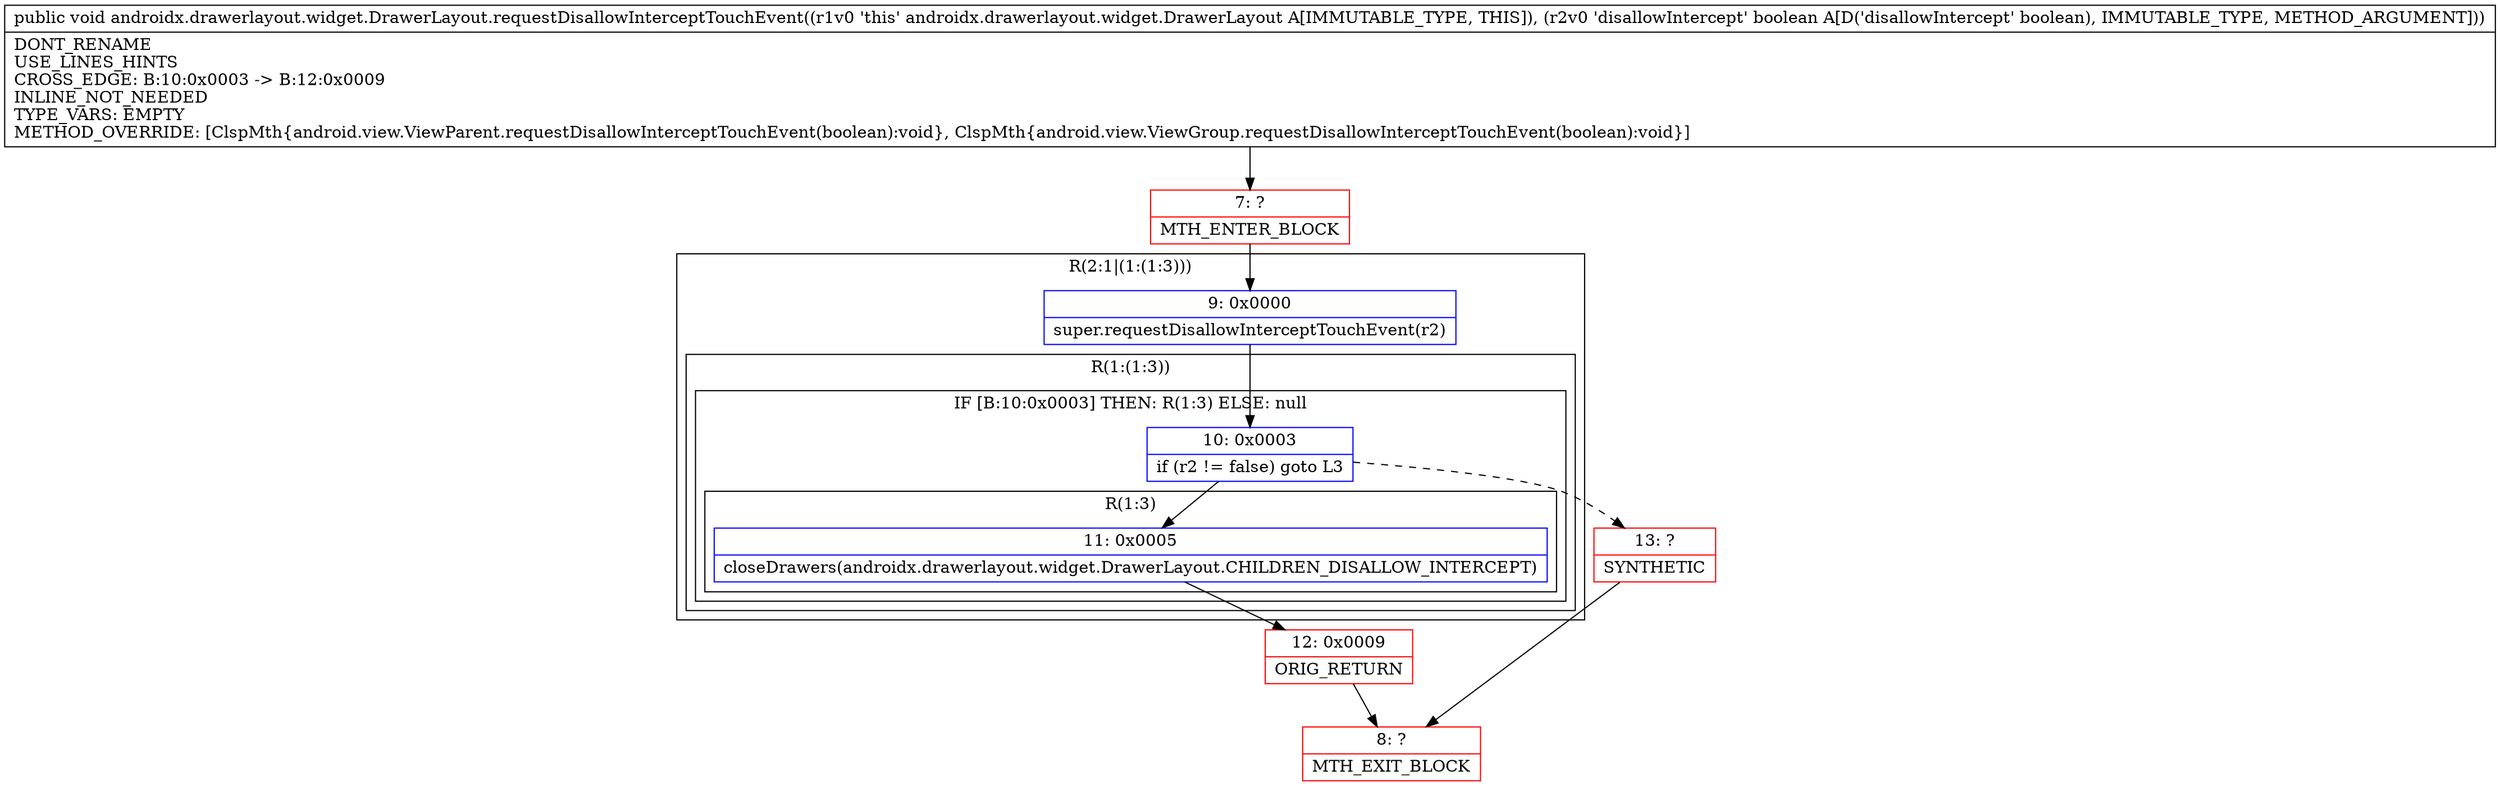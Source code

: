 digraph "CFG forandroidx.drawerlayout.widget.DrawerLayout.requestDisallowInterceptTouchEvent(Z)V" {
subgraph cluster_Region_571460267 {
label = "R(2:1|(1:(1:3)))";
node [shape=record,color=blue];
Node_9 [shape=record,label="{9\:\ 0x0000|super.requestDisallowInterceptTouchEvent(r2)\l}"];
subgraph cluster_Region_620452907 {
label = "R(1:(1:3))";
node [shape=record,color=blue];
subgraph cluster_IfRegion_1562446888 {
label = "IF [B:10:0x0003] THEN: R(1:3) ELSE: null";
node [shape=record,color=blue];
Node_10 [shape=record,label="{10\:\ 0x0003|if (r2 != false) goto L3\l}"];
subgraph cluster_Region_1020080027 {
label = "R(1:3)";
node [shape=record,color=blue];
Node_11 [shape=record,label="{11\:\ 0x0005|closeDrawers(androidx.drawerlayout.widget.DrawerLayout.CHILDREN_DISALLOW_INTERCEPT)\l}"];
}
}
}
}
Node_7 [shape=record,color=red,label="{7\:\ ?|MTH_ENTER_BLOCK\l}"];
Node_12 [shape=record,color=red,label="{12\:\ 0x0009|ORIG_RETURN\l}"];
Node_8 [shape=record,color=red,label="{8\:\ ?|MTH_EXIT_BLOCK\l}"];
Node_13 [shape=record,color=red,label="{13\:\ ?|SYNTHETIC\l}"];
MethodNode[shape=record,label="{public void androidx.drawerlayout.widget.DrawerLayout.requestDisallowInterceptTouchEvent((r1v0 'this' androidx.drawerlayout.widget.DrawerLayout A[IMMUTABLE_TYPE, THIS]), (r2v0 'disallowIntercept' boolean A[D('disallowIntercept' boolean), IMMUTABLE_TYPE, METHOD_ARGUMENT]))  | DONT_RENAME\lUSE_LINES_HINTS\lCROSS_EDGE: B:10:0x0003 \-\> B:12:0x0009\lINLINE_NOT_NEEDED\lTYPE_VARS: EMPTY\lMETHOD_OVERRIDE: [ClspMth\{android.view.ViewParent.requestDisallowInterceptTouchEvent(boolean):void\}, ClspMth\{android.view.ViewGroup.requestDisallowInterceptTouchEvent(boolean):void\}]\l}"];
MethodNode -> Node_7;Node_9 -> Node_10;
Node_10 -> Node_11;
Node_10 -> Node_13[style=dashed];
Node_11 -> Node_12;
Node_7 -> Node_9;
Node_12 -> Node_8;
Node_13 -> Node_8;
}

